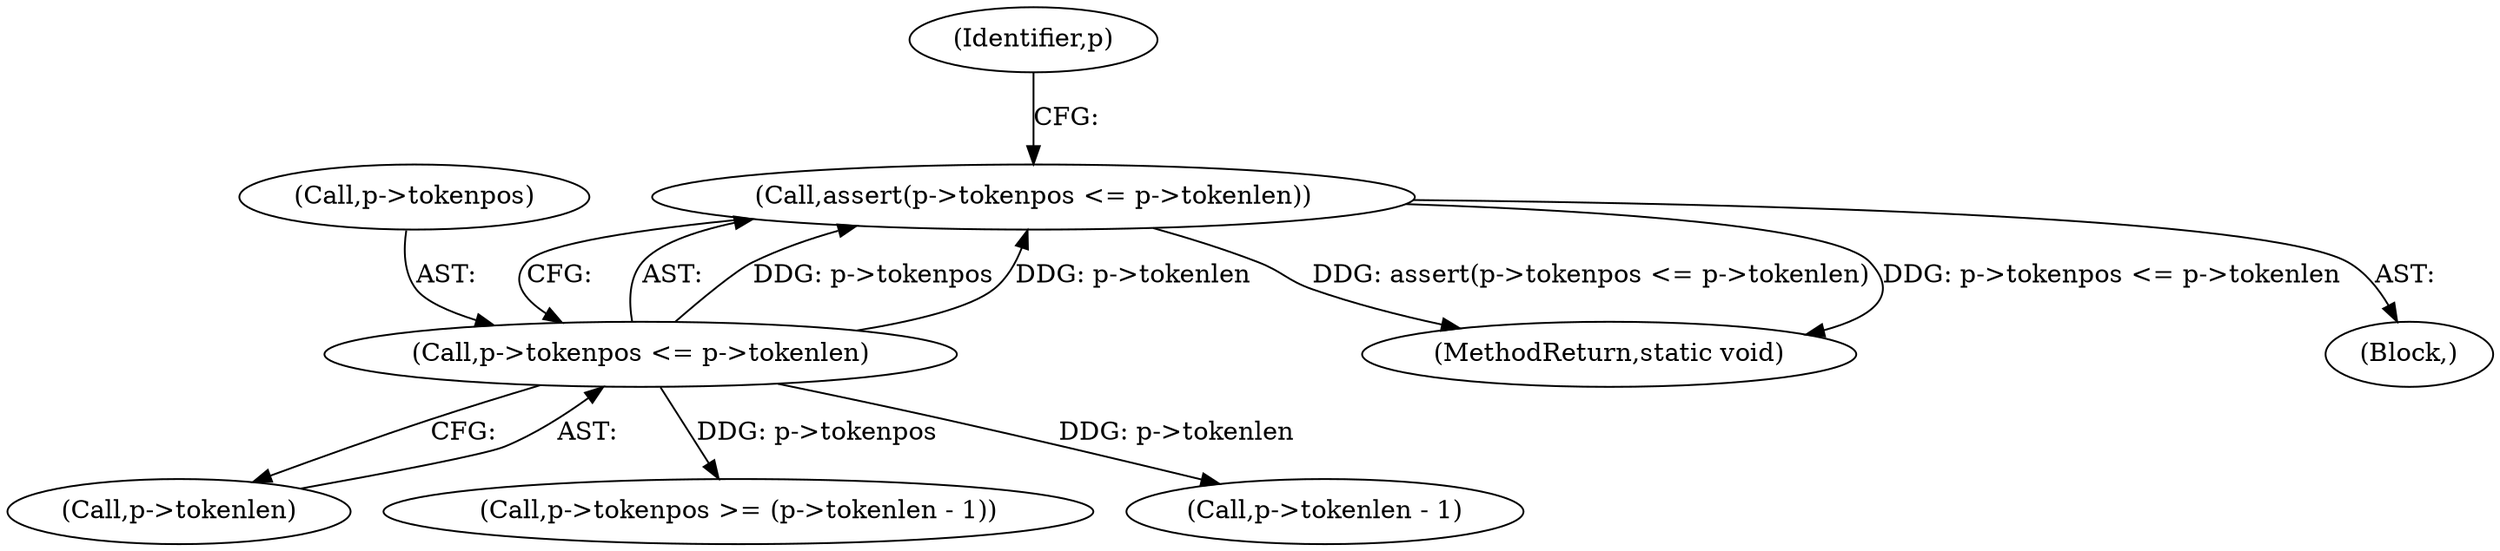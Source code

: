 digraph "0_jq_8eb1367ca44e772963e704a700ef72ae2e12babd_0@API" {
"1000104" [label="(Call,assert(p->tokenpos <= p->tokenlen))"];
"1000105" [label="(Call,p->tokenpos <= p->tokenlen)"];
"1000106" [label="(Call,p->tokenpos)"];
"1000105" [label="(Call,p->tokenpos <= p->tokenlen)"];
"1000109" [label="(Call,p->tokenlen)"];
"1000104" [label="(Call,assert(p->tokenpos <= p->tokenlen))"];
"1000115" [label="(Identifier,p)"];
"1000113" [label="(Call,p->tokenpos >= (p->tokenlen - 1))"];
"1000117" [label="(Call,p->tokenlen - 1)"];
"1000103" [label="(Block,)"];
"1000163" [label="(MethodReturn,static void)"];
"1000104" -> "1000103"  [label="AST: "];
"1000104" -> "1000105"  [label="CFG: "];
"1000105" -> "1000104"  [label="AST: "];
"1000115" -> "1000104"  [label="CFG: "];
"1000104" -> "1000163"  [label="DDG: assert(p->tokenpos <= p->tokenlen)"];
"1000104" -> "1000163"  [label="DDG: p->tokenpos <= p->tokenlen"];
"1000105" -> "1000104"  [label="DDG: p->tokenpos"];
"1000105" -> "1000104"  [label="DDG: p->tokenlen"];
"1000105" -> "1000109"  [label="CFG: "];
"1000106" -> "1000105"  [label="AST: "];
"1000109" -> "1000105"  [label="AST: "];
"1000105" -> "1000113"  [label="DDG: p->tokenpos"];
"1000105" -> "1000117"  [label="DDG: p->tokenlen"];
}
